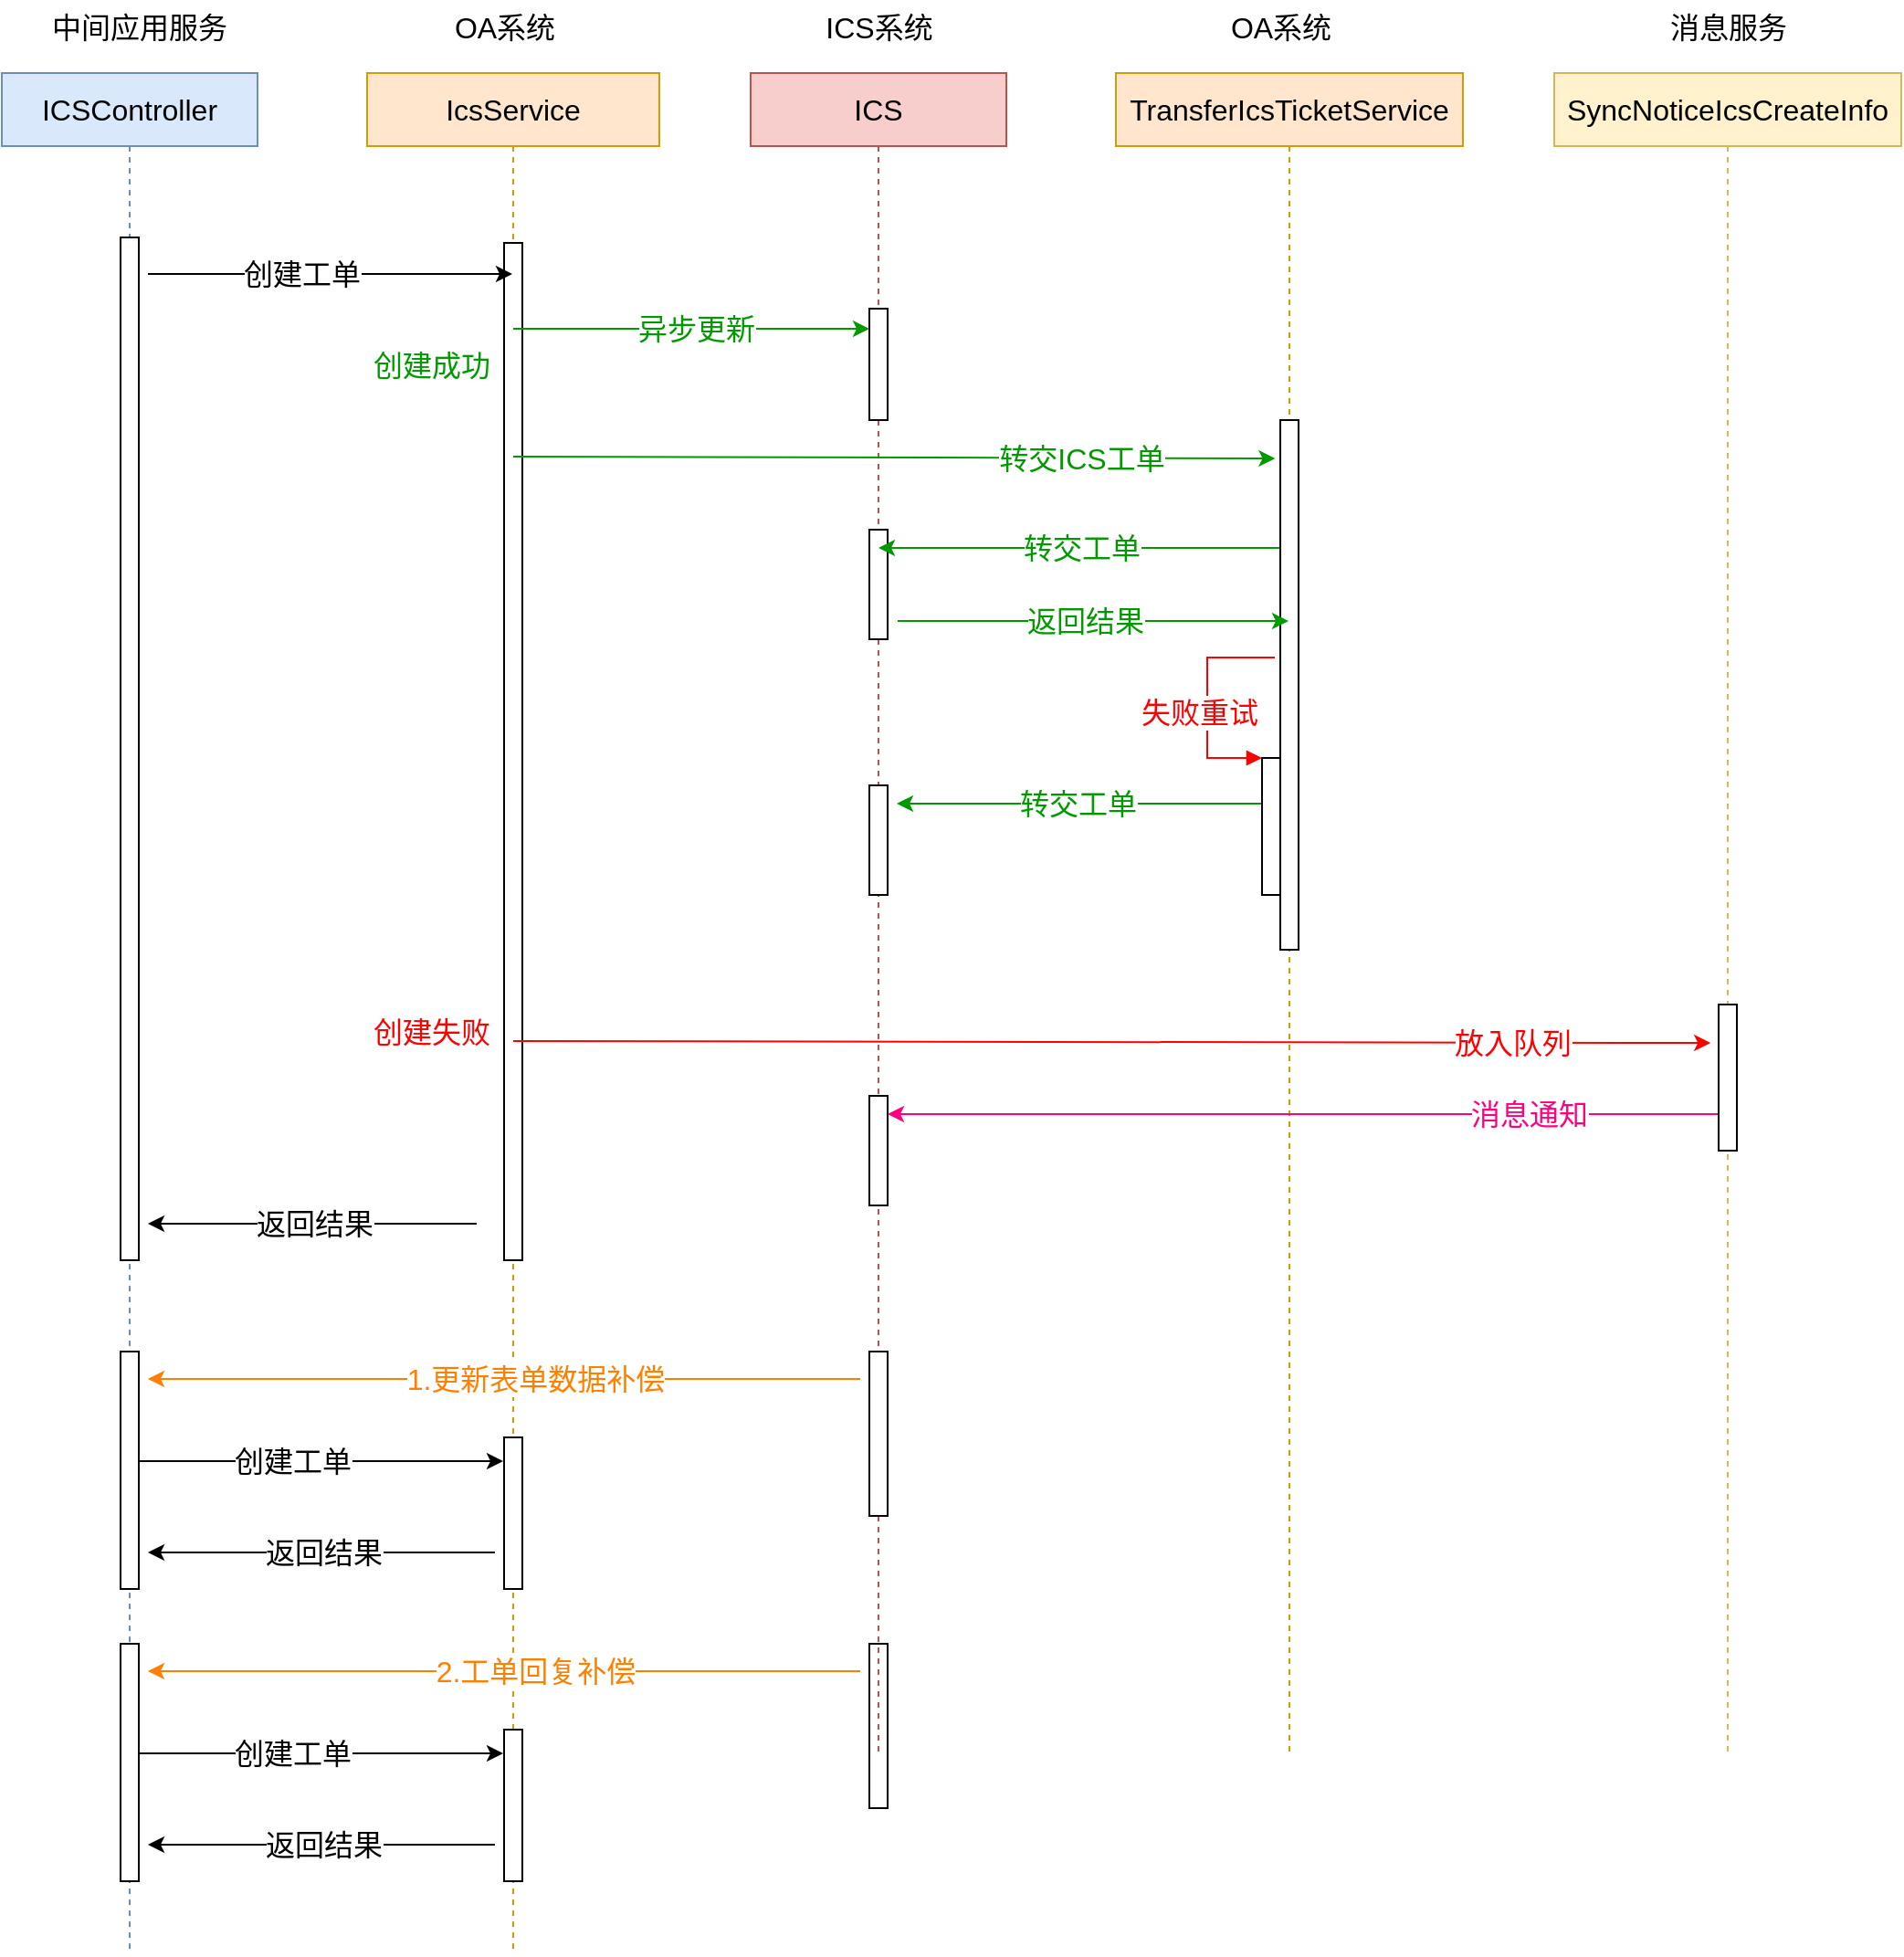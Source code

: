 <mxfile version="20.6.0" type="github" pages="5">
  <diagram id="C5RBs43oDa-KdzZeNtuy" name="ICS工单创建">
    <mxGraphModel dx="1038" dy="547" grid="1" gridSize="10" guides="1" tooltips="1" connect="1" arrows="1" fold="1" page="1" pageScale="1" pageWidth="827" pageHeight="1169" math="0" shadow="0">
      <root>
        <mxCell id="WIyWlLk6GJQsqaUBKTNV-0" />
        <mxCell id="WIyWlLk6GJQsqaUBKTNV-1" parent="WIyWlLk6GJQsqaUBKTNV-0" />
        <mxCell id="4DzWm4lysE0vdOQa_RRj-0" value="ICSController" style="shape=umlLifeline;perimeter=lifelinePerimeter;whiteSpace=wrap;html=1;container=1;collapsible=0;recursiveResize=0;outlineConnect=0;fontSize=16;fillColor=#dae8fc;strokeColor=#6c8ebf;" vertex="1" parent="WIyWlLk6GJQsqaUBKTNV-1">
          <mxGeometry x="100" y="100" width="140" height="1030" as="geometry" />
        </mxCell>
        <mxCell id="4DzWm4lysE0vdOQa_RRj-1" value="" style="html=1;points=[];perimeter=orthogonalPerimeter;fontSize=16;" vertex="1" parent="4DzWm4lysE0vdOQa_RRj-0">
          <mxGeometry x="65" y="90" width="10" height="560" as="geometry" />
        </mxCell>
        <mxCell id="4DzWm4lysE0vdOQa_RRj-85" value="" style="html=1;points=[];perimeter=orthogonalPerimeter;fontSize=16;" vertex="1" parent="4DzWm4lysE0vdOQa_RRj-0">
          <mxGeometry x="65" y="700" width="10" height="130" as="geometry" />
        </mxCell>
        <mxCell id="4DzWm4lysE0vdOQa_RRj-89" value="" style="endArrow=classic;html=1;rounded=0;fontSize=16;fillColor=#FF8000;strokeColor=#000000;" edge="1" parent="4DzWm4lysE0vdOQa_RRj-0">
          <mxGeometry width="50" height="50" relative="1" as="geometry">
            <mxPoint x="75" y="760" as="sourcePoint" />
            <mxPoint x="274.5" y="760" as="targetPoint" />
          </mxGeometry>
        </mxCell>
        <mxCell id="4DzWm4lysE0vdOQa_RRj-90" value="创建工单" style="edgeLabel;html=1;align=center;verticalAlign=middle;resizable=0;points=[];fontSize=16;" vertex="1" connectable="0" parent="4DzWm4lysE0vdOQa_RRj-89">
          <mxGeometry x="-0.159" relative="1" as="geometry">
            <mxPoint as="offset" />
          </mxGeometry>
        </mxCell>
        <mxCell id="4DzWm4lysE0vdOQa_RRj-2" value="IcsService" style="shape=umlLifeline;perimeter=lifelinePerimeter;whiteSpace=wrap;html=1;container=1;collapsible=0;recursiveResize=0;outlineConnect=0;fontSize=16;fillColor=#ffe6cc;strokeColor=#d79b00;" vertex="1" parent="WIyWlLk6GJQsqaUBKTNV-1">
          <mxGeometry x="300" y="100" width="160" height="1030" as="geometry" />
        </mxCell>
        <mxCell id="4DzWm4lysE0vdOQa_RRj-3" value="" style="html=1;points=[];perimeter=orthogonalPerimeter;fontSize=16;" vertex="1" parent="4DzWm4lysE0vdOQa_RRj-2">
          <mxGeometry x="75" y="93" width="10" height="557" as="geometry" />
        </mxCell>
        <mxCell id="4DzWm4lysE0vdOQa_RRj-29" value="创建成功" style="text;html=1;align=center;verticalAlign=middle;resizable=0;points=[];autosize=1;strokeColor=none;fillColor=none;fontSize=16;fontColor=#009900;" vertex="1" parent="4DzWm4lysE0vdOQa_RRj-2">
          <mxGeometry x="-10" y="145" width="90" height="30" as="geometry" />
        </mxCell>
        <mxCell id="4DzWm4lysE0vdOQa_RRj-30" value="&lt;font color=&quot;#ff0000&quot;&gt;创建失败&lt;/font&gt;" style="text;html=1;align=center;verticalAlign=middle;resizable=0;points=[];autosize=1;strokeColor=none;fillColor=none;fontSize=16;fontColor=#009900;" vertex="1" parent="4DzWm4lysE0vdOQa_RRj-2">
          <mxGeometry x="-10" y="510" width="90" height="30" as="geometry" />
        </mxCell>
        <mxCell id="4DzWm4lysE0vdOQa_RRj-33" value="" style="endArrow=classic;html=1;rounded=0;fontSize=16;strokeColor=#000000;" edge="1" parent="4DzWm4lysE0vdOQa_RRj-2">
          <mxGeometry width="50" height="50" relative="1" as="geometry">
            <mxPoint x="60" y="630" as="sourcePoint" />
            <mxPoint x="-120" y="630" as="targetPoint" />
          </mxGeometry>
        </mxCell>
        <mxCell id="4DzWm4lysE0vdOQa_RRj-34" value="返回结果" style="edgeLabel;html=1;align=center;verticalAlign=middle;resizable=0;points=[];fontSize=16;" vertex="1" connectable="0" parent="4DzWm4lysE0vdOQa_RRj-33">
          <mxGeometry x="-0.159" relative="1" as="geometry">
            <mxPoint x="-14" as="offset" />
          </mxGeometry>
        </mxCell>
        <mxCell id="4DzWm4lysE0vdOQa_RRj-88" value="" style="html=1;points=[];perimeter=orthogonalPerimeter;fontSize=16;" vertex="1" parent="4DzWm4lysE0vdOQa_RRj-2">
          <mxGeometry x="75" y="747" width="10" height="83" as="geometry" />
        </mxCell>
        <mxCell id="4DzWm4lysE0vdOQa_RRj-91" value="" style="endArrow=classic;html=1;rounded=0;fontSize=16;strokeColor=#000000;" edge="1" parent="4DzWm4lysE0vdOQa_RRj-2">
          <mxGeometry width="50" height="50" relative="1" as="geometry">
            <mxPoint x="70" y="810" as="sourcePoint" />
            <mxPoint x="-120" y="810" as="targetPoint" />
          </mxGeometry>
        </mxCell>
        <mxCell id="4DzWm4lysE0vdOQa_RRj-92" value="返回结果" style="edgeLabel;html=1;align=center;verticalAlign=middle;resizable=0;points=[];fontSize=16;" vertex="1" connectable="0" parent="4DzWm4lysE0vdOQa_RRj-91">
          <mxGeometry x="-0.159" relative="1" as="geometry">
            <mxPoint x="-14" as="offset" />
          </mxGeometry>
        </mxCell>
        <mxCell id="4DzWm4lysE0vdOQa_RRj-93" value="" style="html=1;points=[];perimeter=orthogonalPerimeter;fontSize=16;" vertex="1" parent="4DzWm4lysE0vdOQa_RRj-2">
          <mxGeometry x="-135" y="860" width="10" height="130" as="geometry" />
        </mxCell>
        <mxCell id="4DzWm4lysE0vdOQa_RRj-94" value="" style="endArrow=classic;html=1;rounded=0;fontSize=16;strokeColor=#000000;" edge="1" parent="4DzWm4lysE0vdOQa_RRj-2">
          <mxGeometry width="50" height="50" relative="1" as="geometry">
            <mxPoint x="-125" y="920" as="sourcePoint" />
            <mxPoint x="74.5" y="920" as="targetPoint" />
          </mxGeometry>
        </mxCell>
        <mxCell id="4DzWm4lysE0vdOQa_RRj-95" value="创建工单" style="edgeLabel;html=1;align=center;verticalAlign=middle;resizable=0;points=[];fontSize=16;" vertex="1" connectable="0" parent="4DzWm4lysE0vdOQa_RRj-94">
          <mxGeometry x="-0.159" relative="1" as="geometry">
            <mxPoint as="offset" />
          </mxGeometry>
        </mxCell>
        <mxCell id="4DzWm4lysE0vdOQa_RRj-96" value="" style="html=1;points=[];perimeter=orthogonalPerimeter;fontSize=16;" vertex="1" parent="4DzWm4lysE0vdOQa_RRj-2">
          <mxGeometry x="75" y="907" width="10" height="83" as="geometry" />
        </mxCell>
        <mxCell id="4DzWm4lysE0vdOQa_RRj-97" value="" style="endArrow=classic;html=1;rounded=0;fontSize=16;strokeColor=#000000;" edge="1" parent="4DzWm4lysE0vdOQa_RRj-2">
          <mxGeometry width="50" height="50" relative="1" as="geometry">
            <mxPoint x="70" y="970" as="sourcePoint" />
            <mxPoint x="-120" y="970" as="targetPoint" />
          </mxGeometry>
        </mxCell>
        <mxCell id="4DzWm4lysE0vdOQa_RRj-98" value="返回结果" style="edgeLabel;html=1;align=center;verticalAlign=middle;resizable=0;points=[];fontSize=16;" vertex="1" connectable="0" parent="4DzWm4lysE0vdOQa_RRj-97">
          <mxGeometry x="-0.159" relative="1" as="geometry">
            <mxPoint x="-14" as="offset" />
          </mxGeometry>
        </mxCell>
        <mxCell id="4DzWm4lysE0vdOQa_RRj-99" value="" style="html=1;points=[];perimeter=orthogonalPerimeter;fontSize=16;" vertex="1" parent="4DzWm4lysE0vdOQa_RRj-2">
          <mxGeometry x="275" y="860" width="10" height="90" as="geometry" />
        </mxCell>
        <mxCell id="4DzWm4lysE0vdOQa_RRj-100" value="" style="endArrow=classic;html=1;rounded=0;fontSize=16;strokeColor=#FF8000;" edge="1" parent="4DzWm4lysE0vdOQa_RRj-2">
          <mxGeometry width="50" height="50" relative="1" as="geometry">
            <mxPoint x="270" y="875" as="sourcePoint" />
            <mxPoint x="-120" y="875" as="targetPoint" />
          </mxGeometry>
        </mxCell>
        <mxCell id="4DzWm4lysE0vdOQa_RRj-101" value="&lt;font color=&quot;#ff8000&quot;&gt;2.工单回复补偿&lt;/font&gt;" style="edgeLabel;html=1;align=center;verticalAlign=middle;resizable=0;points=[];fontSize=16;" vertex="1" connectable="0" parent="4DzWm4lysE0vdOQa_RRj-100">
          <mxGeometry x="-0.159" relative="1" as="geometry">
            <mxPoint x="-14" as="offset" />
          </mxGeometry>
        </mxCell>
        <mxCell id="4DzWm4lysE0vdOQa_RRj-5" value="ICS" style="shape=umlLifeline;perimeter=lifelinePerimeter;whiteSpace=wrap;html=1;container=1;collapsible=0;recursiveResize=0;outlineConnect=0;fontSize=16;fillColor=#f8cecc;strokeColor=#b85450;" vertex="1" parent="WIyWlLk6GJQsqaUBKTNV-1">
          <mxGeometry x="510" y="100" width="140" height="920" as="geometry" />
        </mxCell>
        <mxCell id="4DzWm4lysE0vdOQa_RRj-6" value="" style="html=1;points=[];perimeter=orthogonalPerimeter;fontSize=16;" vertex="1" parent="4DzWm4lysE0vdOQa_RRj-5">
          <mxGeometry x="65" y="129" width="10" height="61" as="geometry" />
        </mxCell>
        <mxCell id="4DzWm4lysE0vdOQa_RRj-18" value="" style="endArrow=classic;html=1;rounded=0;fontSize=16;strokeColor=#009900;" edge="1" parent="4DzWm4lysE0vdOQa_RRj-5">
          <mxGeometry width="50" height="50" relative="1" as="geometry">
            <mxPoint x="-130" y="140" as="sourcePoint" />
            <mxPoint x="65" y="140.0" as="targetPoint" />
          </mxGeometry>
        </mxCell>
        <mxCell id="4DzWm4lysE0vdOQa_RRj-19" value="&lt;font color=&quot;#009900&quot;&gt;异步更新&lt;/font&gt;" style="edgeLabel;html=1;align=center;verticalAlign=middle;resizable=0;points=[];fontSize=16;" vertex="1" connectable="0" parent="4DzWm4lysE0vdOQa_RRj-18">
          <mxGeometry x="-0.159" relative="1" as="geometry">
            <mxPoint x="18" as="offset" />
          </mxGeometry>
        </mxCell>
        <mxCell id="4DzWm4lysE0vdOQa_RRj-21" value="" style="endArrow=classic;html=1;rounded=0;fontSize=16;entryX=-0.28;entryY=0.675;entryDx=0;entryDy=0;entryPerimeter=0;fillColor=#d5e8d4;strokeColor=#009900;" edge="1" parent="4DzWm4lysE0vdOQa_RRj-5">
          <mxGeometry width="50" height="50" relative="1" as="geometry">
            <mxPoint x="-130" y="210" as="sourcePoint" />
            <mxPoint x="287.2" y="211" as="targetPoint" />
          </mxGeometry>
        </mxCell>
        <mxCell id="4DzWm4lysE0vdOQa_RRj-22" value="转交ICS工单" style="edgeLabel;html=1;align=center;verticalAlign=middle;resizable=0;points=[];fontSize=16;fontColor=#009900;" vertex="1" connectable="0" parent="4DzWm4lysE0vdOQa_RRj-21">
          <mxGeometry x="-0.159" relative="1" as="geometry">
            <mxPoint x="135" as="offset" />
          </mxGeometry>
        </mxCell>
        <mxCell id="4DzWm4lysE0vdOQa_RRj-53" value="" style="html=1;points=[];perimeter=orthogonalPerimeter;fontSize=16;" vertex="1" parent="4DzWm4lysE0vdOQa_RRj-5">
          <mxGeometry x="65" y="250" width="10" height="60" as="geometry" />
        </mxCell>
        <mxCell id="4DzWm4lysE0vdOQa_RRj-56" value="" style="endArrow=classic;html=1;rounded=0;fontSize=16;strokeColor=#009900;exitX=-0.08;exitY=0.756;exitDx=0;exitDy=0;exitPerimeter=0;" edge="1" parent="4DzWm4lysE0vdOQa_RRj-5">
          <mxGeometry width="50" height="50" relative="1" as="geometry">
            <mxPoint x="290" y="260" as="sourcePoint" />
            <mxPoint x="70" y="260" as="targetPoint" />
          </mxGeometry>
        </mxCell>
        <mxCell id="4DzWm4lysE0vdOQa_RRj-57" value="&lt;font color=&quot;#009900&quot;&gt;转交工单&lt;/font&gt;" style="edgeLabel;html=1;align=center;verticalAlign=middle;resizable=0;points=[];fontSize=16;" vertex="1" connectable="0" parent="4DzWm4lysE0vdOQa_RRj-56">
          <mxGeometry x="-0.159" relative="1" as="geometry">
            <mxPoint x="-17" as="offset" />
          </mxGeometry>
        </mxCell>
        <mxCell id="4DzWm4lysE0vdOQa_RRj-66" value="" style="html=1;points=[];perimeter=orthogonalPerimeter;fontSize=16;" vertex="1" parent="4DzWm4lysE0vdOQa_RRj-5">
          <mxGeometry x="65" y="390" width="10" height="60" as="geometry" />
        </mxCell>
        <mxCell id="4DzWm4lysE0vdOQa_RRj-67" value="" style="endArrow=classic;html=1;rounded=0;fontSize=16;strokeColor=#009900;exitX=-0.08;exitY=0.756;exitDx=0;exitDy=0;exitPerimeter=0;" edge="1" parent="4DzWm4lysE0vdOQa_RRj-5">
          <mxGeometry width="50" height="50" relative="1" as="geometry">
            <mxPoint x="280" y="400" as="sourcePoint" />
            <mxPoint x="80" y="400" as="targetPoint" />
          </mxGeometry>
        </mxCell>
        <mxCell id="4DzWm4lysE0vdOQa_RRj-68" value="&lt;font color=&quot;#009900&quot;&gt;转交工单&lt;/font&gt;" style="edgeLabel;html=1;align=center;verticalAlign=middle;resizable=0;points=[];fontSize=16;" vertex="1" connectable="0" parent="4DzWm4lysE0vdOQa_RRj-67">
          <mxGeometry x="-0.159" relative="1" as="geometry">
            <mxPoint x="-17" as="offset" />
          </mxGeometry>
        </mxCell>
        <mxCell id="4DzWm4lysE0vdOQa_RRj-69" value="" style="html=1;points=[];perimeter=orthogonalPerimeter;fontSize=16;" vertex="1" parent="4DzWm4lysE0vdOQa_RRj-5">
          <mxGeometry x="65" y="560" width="10" height="60" as="geometry" />
        </mxCell>
        <mxCell id="4DzWm4lysE0vdOQa_RRj-70" value="" style="html=1;points=[];perimeter=orthogonalPerimeter;fontSize=16;" vertex="1" parent="4DzWm4lysE0vdOQa_RRj-5">
          <mxGeometry x="65" y="700" width="10" height="90" as="geometry" />
        </mxCell>
        <mxCell id="4DzWm4lysE0vdOQa_RRj-86" value="" style="endArrow=classic;html=1;rounded=0;fontSize=16;strokeColor=#FF8000;" edge="1" parent="4DzWm4lysE0vdOQa_RRj-5">
          <mxGeometry width="50" height="50" relative="1" as="geometry">
            <mxPoint x="60" y="715" as="sourcePoint" />
            <mxPoint x="-330" y="715" as="targetPoint" />
          </mxGeometry>
        </mxCell>
        <mxCell id="4DzWm4lysE0vdOQa_RRj-87" value="&lt;font color=&quot;#ff8000&quot;&gt;1.更新表单数据补偿&lt;/font&gt;" style="edgeLabel;html=1;align=center;verticalAlign=middle;resizable=0;points=[];fontSize=16;" vertex="1" connectable="0" parent="4DzWm4lysE0vdOQa_RRj-86">
          <mxGeometry x="-0.159" relative="1" as="geometry">
            <mxPoint x="-14" as="offset" />
          </mxGeometry>
        </mxCell>
        <mxCell id="4DzWm4lysE0vdOQa_RRj-9" value="" style="endArrow=classic;html=1;rounded=0;fontSize=16;" edge="1" parent="WIyWlLk6GJQsqaUBKTNV-1" target="4DzWm4lysE0vdOQa_RRj-2">
          <mxGeometry width="50" height="50" relative="1" as="geometry">
            <mxPoint x="180" y="210" as="sourcePoint" />
            <mxPoint x="260" y="210" as="targetPoint" />
          </mxGeometry>
        </mxCell>
        <mxCell id="4DzWm4lysE0vdOQa_RRj-10" value="创建工单" style="edgeLabel;html=1;align=center;verticalAlign=middle;resizable=0;points=[];fontSize=16;" vertex="1" connectable="0" parent="4DzWm4lysE0vdOQa_RRj-9">
          <mxGeometry x="-0.159" relative="1" as="geometry">
            <mxPoint as="offset" />
          </mxGeometry>
        </mxCell>
        <mxCell id="4DzWm4lysE0vdOQa_RRj-12" value="中间应用服务" style="text;html=1;resizable=0;autosize=1;align=center;verticalAlign=middle;points=[];fillColor=none;strokeColor=none;rounded=0;shadow=0;glass=0;dashed=1;sketch=0;strokeWidth=1;fontSize=16;" vertex="1" parent="WIyWlLk6GJQsqaUBKTNV-1">
          <mxGeometry x="115" y="60" width="120" height="30" as="geometry" />
        </mxCell>
        <mxCell id="4DzWm4lysE0vdOQa_RRj-13" value="OA系统" style="text;html=1;resizable=0;autosize=1;align=center;verticalAlign=middle;points=[];fillColor=none;strokeColor=none;rounded=0;shadow=0;glass=0;dashed=1;sketch=0;strokeWidth=1;fontSize=16;" vertex="1" parent="WIyWlLk6GJQsqaUBKTNV-1">
          <mxGeometry x="335" y="60" width="80" height="30" as="geometry" />
        </mxCell>
        <mxCell id="4DzWm4lysE0vdOQa_RRj-14" value="ICS系统" style="text;html=1;resizable=0;autosize=1;align=center;verticalAlign=middle;points=[];fillColor=none;strokeColor=none;rounded=0;shadow=0;glass=0;dashed=1;sketch=0;strokeWidth=1;fontSize=16;" vertex="1" parent="WIyWlLk6GJQsqaUBKTNV-1">
          <mxGeometry x="540" y="60" width="80" height="30" as="geometry" />
        </mxCell>
        <mxCell id="4DzWm4lysE0vdOQa_RRj-15" value="TransferIcsTicketService" style="shape=umlLifeline;perimeter=lifelinePerimeter;whiteSpace=wrap;html=1;container=1;collapsible=0;recursiveResize=0;outlineConnect=0;fontSize=16;fillColor=#ffe6cc;strokeColor=#d79b00;" vertex="1" parent="WIyWlLk6GJQsqaUBKTNV-1">
          <mxGeometry x="710" y="100" width="190" height="920" as="geometry" />
        </mxCell>
        <mxCell id="4DzWm4lysE0vdOQa_RRj-54" value="TransferIcsTicketService" style="shape=umlLifeline;perimeter=lifelinePerimeter;whiteSpace=wrap;html=1;container=1;collapsible=0;recursiveResize=0;outlineConnect=0;fontSize=16;fillColor=#ffe6cc;strokeColor=#d79b00;" vertex="1" parent="4DzWm4lysE0vdOQa_RRj-15">
          <mxGeometry width="190" height="920" as="geometry" />
        </mxCell>
        <mxCell id="4DzWm4lysE0vdOQa_RRj-55" value="" style="html=1;points=[];perimeter=orthogonalPerimeter;fontSize=16;" vertex="1" parent="4DzWm4lysE0vdOQa_RRj-54">
          <mxGeometry x="90" y="190" width="10" height="290" as="geometry" />
        </mxCell>
        <mxCell id="4DzWm4lysE0vdOQa_RRj-58" value="" style="html=1;points=[];perimeter=orthogonalPerimeter;fontSize=16;fontColor=#000000;" vertex="1" parent="4DzWm4lysE0vdOQa_RRj-54">
          <mxGeometry x="80" y="375" width="10" height="75" as="geometry" />
        </mxCell>
        <mxCell id="4DzWm4lysE0vdOQa_RRj-59" value="&lt;font color=&quot;#ff0000&quot;&gt;失败重试&lt;/font&gt;" style="edgeStyle=orthogonalEdgeStyle;html=1;align=left;spacingLeft=2;endArrow=block;rounded=0;strokeColor=#FF0000;fontSize=16;fontColor=#000000;" edge="1" parent="4DzWm4lysE0vdOQa_RRj-54">
          <mxGeometry x="0.099" y="-40" relative="1" as="geometry">
            <mxPoint x="87" y="320" as="sourcePoint" />
            <Array as="points">
              <mxPoint x="50" y="320" />
              <mxPoint x="50" y="375" />
            </Array>
            <mxPoint x="80" y="375" as="targetPoint" />
            <mxPoint as="offset" />
          </mxGeometry>
        </mxCell>
        <mxCell id="4DzWm4lysE0vdOQa_RRj-63" value="" style="endArrow=classic;html=1;rounded=0;fontSize=16;strokeColor=#009900;" edge="1" parent="4DzWm4lysE0vdOQa_RRj-54">
          <mxGeometry width="50" height="50" relative="1" as="geometry">
            <mxPoint x="-119.5" y="300" as="sourcePoint" />
            <mxPoint x="94.5" y="300" as="targetPoint" />
          </mxGeometry>
        </mxCell>
        <mxCell id="4DzWm4lysE0vdOQa_RRj-64" value="&lt;font color=&quot;#009900&quot;&gt;返回结果&lt;/font&gt;" style="edgeLabel;html=1;align=center;verticalAlign=middle;resizable=0;points=[];fontSize=16;" vertex="1" connectable="0" parent="4DzWm4lysE0vdOQa_RRj-63">
          <mxGeometry x="-0.159" relative="1" as="geometry">
            <mxPoint x="12" as="offset" />
          </mxGeometry>
        </mxCell>
        <mxCell id="4DzWm4lysE0vdOQa_RRj-61" value="" style="endArrow=classic;html=1;rounded=0;fontSize=16;strokeColor=#FF0080;" edge="1" parent="4DzWm4lysE0vdOQa_RRj-54">
          <mxGeometry width="50" height="50" relative="1" as="geometry">
            <mxPoint x="340" y="570" as="sourcePoint" />
            <mxPoint x="-125" y="570" as="targetPoint" />
          </mxGeometry>
        </mxCell>
        <mxCell id="4DzWm4lysE0vdOQa_RRj-62" value="&lt;font&gt;消息通知&lt;/font&gt;" style="edgeLabel;html=1;align=center;verticalAlign=middle;resizable=0;points=[];fontSize=16;fontColor=#FF0080;" vertex="1" connectable="0" parent="4DzWm4lysE0vdOQa_RRj-61">
          <mxGeometry x="-0.159" relative="1" as="geometry">
            <mxPoint x="81" as="offset" />
          </mxGeometry>
        </mxCell>
        <mxCell id="4DzWm4lysE0vdOQa_RRj-17" value="OA系统" style="text;html=1;resizable=0;autosize=1;align=center;verticalAlign=middle;points=[];fillColor=none;strokeColor=none;rounded=0;shadow=0;glass=0;dashed=1;sketch=0;strokeWidth=1;fontSize=16;" vertex="1" parent="WIyWlLk6GJQsqaUBKTNV-1">
          <mxGeometry x="760" y="60" width="80" height="30" as="geometry" />
        </mxCell>
        <mxCell id="4DzWm4lysE0vdOQa_RRj-24" value="SyncNoticeIcsCreateInfo" style="shape=umlLifeline;perimeter=lifelinePerimeter;whiteSpace=wrap;html=1;container=1;collapsible=0;recursiveResize=0;outlineConnect=0;fontSize=16;fillColor=#fff2cc;strokeColor=#d6b656;" vertex="1" parent="WIyWlLk6GJQsqaUBKTNV-1">
          <mxGeometry x="950" y="100" width="190" height="920" as="geometry" />
        </mxCell>
        <mxCell id="4DzWm4lysE0vdOQa_RRj-27" value="" style="endArrow=classic;html=1;rounded=0;fontSize=16;fillColor=#d5e8d4;strokeColor=#FF0000;entryX=-0.44;entryY=0.263;entryDx=0;entryDy=0;entryPerimeter=0;" edge="1" parent="4DzWm4lysE0vdOQa_RRj-24" target="4DzWm4lysE0vdOQa_RRj-25">
          <mxGeometry width="50" height="50" relative="1" as="geometry">
            <mxPoint x="-570" y="530" as="sourcePoint" />
            <mxPoint x="80" y="530" as="targetPoint" />
          </mxGeometry>
        </mxCell>
        <mxCell id="4DzWm4lysE0vdOQa_RRj-28" value="放入队列" style="edgeLabel;html=1;align=center;verticalAlign=middle;resizable=0;points=[];fontSize=16;fontColor=#FF0000;" vertex="1" connectable="0" parent="4DzWm4lysE0vdOQa_RRj-27">
          <mxGeometry x="-0.159" relative="1" as="geometry">
            <mxPoint x="271" as="offset" />
          </mxGeometry>
        </mxCell>
        <mxCell id="4DzWm4lysE0vdOQa_RRj-25" value="" style="html=1;points=[];perimeter=orthogonalPerimeter;fontSize=16;" vertex="1" parent="4DzWm4lysE0vdOQa_RRj-24">
          <mxGeometry x="90" y="510" width="10" height="80" as="geometry" />
        </mxCell>
        <mxCell id="4DzWm4lysE0vdOQa_RRj-26" value="消息服务" style="text;html=1;resizable=0;autosize=1;align=center;verticalAlign=middle;points=[];fillColor=none;strokeColor=none;rounded=0;shadow=0;glass=0;dashed=1;sketch=0;strokeWidth=1;fontSize=16;" vertex="1" parent="WIyWlLk6GJQsqaUBKTNV-1">
          <mxGeometry x="1000" y="60" width="90" height="30" as="geometry" />
        </mxCell>
      </root>
    </mxGraphModel>
  </diagram>
  <diagram id="EaZ4Q-BoqmB9A9BNH0J1" name="ICS工单修改及回复">
    <mxGraphModel dx="1038" dy="547" grid="1" gridSize="10" guides="1" tooltips="1" connect="1" arrows="1" fold="1" page="1" pageScale="1" pageWidth="827" pageHeight="1169" math="0" shadow="0">
      <root>
        <mxCell id="0" />
        <mxCell id="1" parent="0" />
      </root>
    </mxGraphModel>
  </diagram>
  <diagram id="NyWd_kbMMaT8fUSmY85_" name="节点监控及工单转交">
    <mxGraphModel dx="1038" dy="547" grid="1" gridSize="10" guides="1" tooltips="1" connect="1" arrows="1" fold="1" page="1" pageScale="1" pageWidth="827" pageHeight="1169" math="0" shadow="0">
      <root>
        <mxCell id="0" />
        <mxCell id="1" parent="0" />
      </root>
    </mxGraphModel>
  </diagram>
  <diagram id="SA4dK-JHIKUE1464ucVn" name="OA触发工单创建">
    <mxGraphModel dx="1038" dy="547" grid="1" gridSize="10" guides="1" tooltips="1" connect="1" arrows="1" fold="1" page="1" pageScale="1" pageWidth="827" pageHeight="1169" math="0" shadow="0">
      <root>
        <mxCell id="0" />
        <mxCell id="1" parent="0" />
      </root>
    </mxGraphModel>
  </diagram>
  <diagram id="XjkLDQqOF0Cm41wicdjF" name="补偿机制">
    <mxGraphModel dx="1038" dy="547" grid="1" gridSize="10" guides="1" tooltips="1" connect="1" arrows="1" fold="1" page="1" pageScale="1" pageWidth="827" pageHeight="1169" math="0" shadow="0">
      <root>
        <mxCell id="0" />
        <mxCell id="1" parent="0" />
        <mxCell id="5F81EcI129IW7cuUdeZU-3" value="Lifeline1" style="shape=umlLifeline;perimeter=lifelinePerimeter;whiteSpace=wrap;html=1;container=1;collapsible=0;recursiveResize=0;outlineConnect=0;fontSize=16;fillColor=#dae8fc;strokeColor=#6c8ebf;" vertex="1" parent="1">
          <mxGeometry x="140" y="100" width="100" height="300" as="geometry" />
        </mxCell>
        <mxCell id="5F81EcI129IW7cuUdeZU-4" value="" style="html=1;points=[];perimeter=orthogonalPerimeter;fontSize=16;" vertex="1" parent="5F81EcI129IW7cuUdeZU-3">
          <mxGeometry x="45" y="90" width="10" height="120" as="geometry" />
        </mxCell>
        <mxCell id="5F81EcI129IW7cuUdeZU-5" value="Lifeline1" style="shape=umlLifeline;perimeter=lifelinePerimeter;whiteSpace=wrap;html=1;container=1;collapsible=0;recursiveResize=0;outlineConnect=0;fontSize=16;fillColor=#ffe6cc;strokeColor=#d79b00;" vertex="1" parent="1">
          <mxGeometry x="290" y="100" width="100" height="300" as="geometry" />
        </mxCell>
        <mxCell id="5F81EcI129IW7cuUdeZU-6" value="" style="html=1;points=[];perimeter=orthogonalPerimeter;fontSize=16;" vertex="1" parent="5F81EcI129IW7cuUdeZU-5">
          <mxGeometry x="45" y="90" width="10" height="120" as="geometry" />
        </mxCell>
      </root>
    </mxGraphModel>
  </diagram>
</mxfile>
